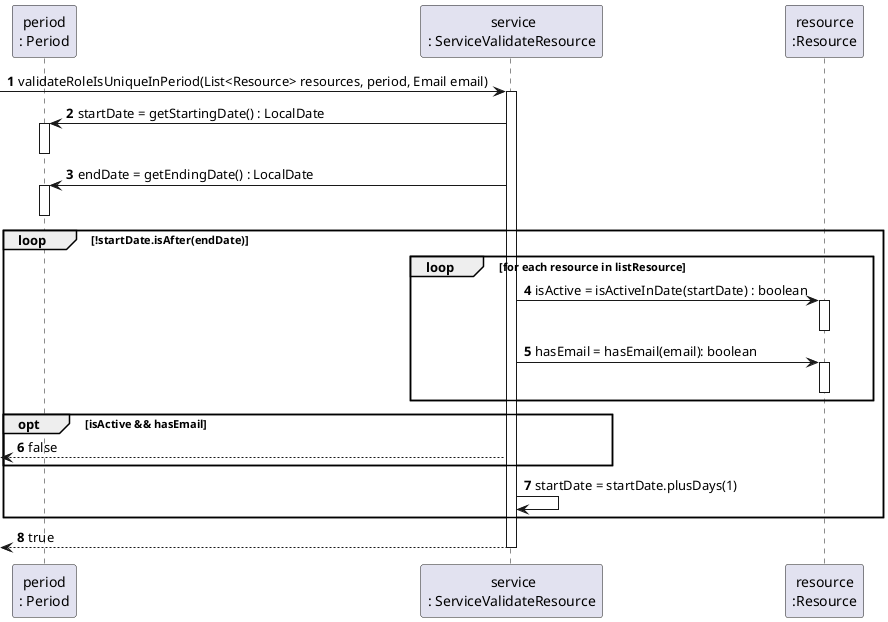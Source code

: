 @startuml
'https://plantuml.com/sequence-diagram

autonumber
participant "period\n: Period" as period
participant " service\n: ServiceValidateResource" as serv
participant "resource\n:Resource" as res


 -> serv : validateRoleIsUniqueInPeriod(List<Resource> resources, period, Email email)
activate serv
serv -> period : startDate = getStartingDate() : LocalDate
activate period
deactivate period
serv -> period : endDate = getEndingDate() : LocalDate
activate period
deactivate period
loop !startDate.isAfter(endDate)

loop for each resource in listResource

serv ->res :isActive = isActiveInDate(startDate) : boolean
activate res
deactivate res
serv -> res : hasEmail = hasEmail(email): boolean
activate res
deactivate res

end loop
opt isActive && hasEmail
<-- serv : false
end opt
serv -> serv : startDate = startDate.plusDays(1)
end loop

<-- serv : true
deactivate serv
@enduml